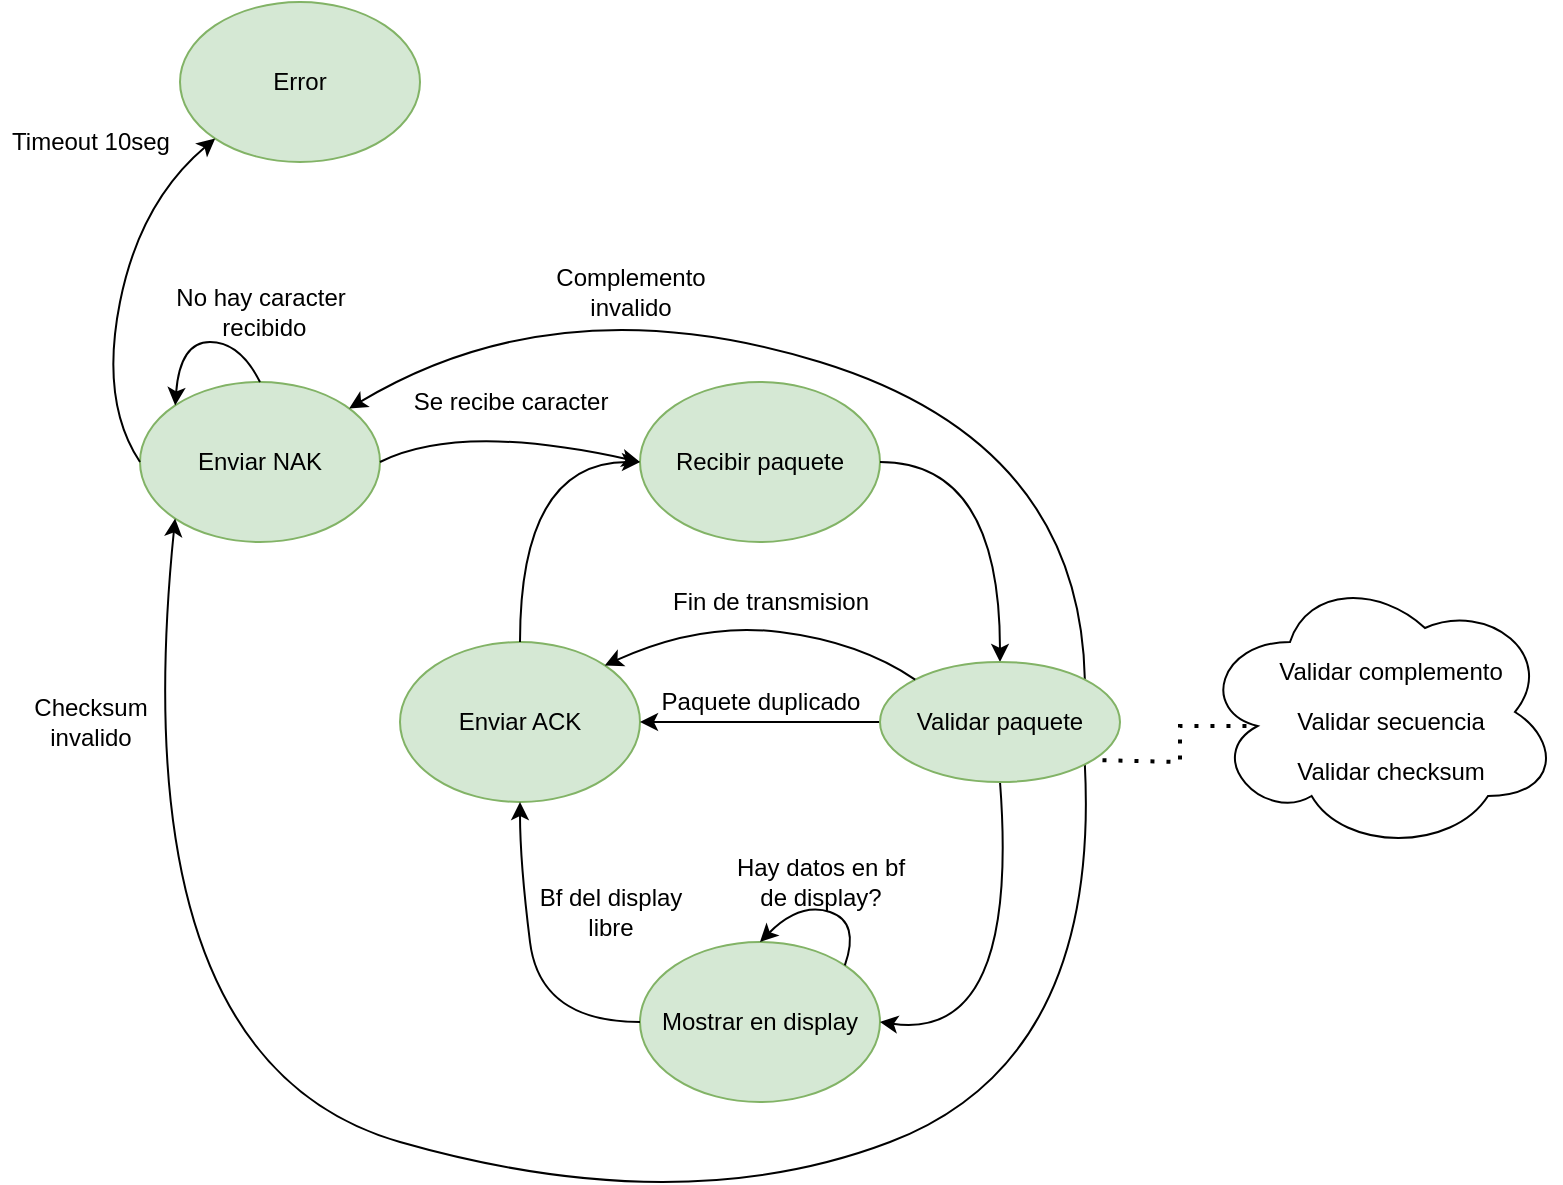 <mxfile version="17.4.0" type="device"><diagram id="kt980rQ5ZLngI7AyYeSu" name="Page-1"><mxGraphModel dx="1147" dy="623" grid="1" gridSize="10" guides="1" tooltips="1" connect="1" arrows="1" fold="1" page="1" pageScale="1" pageWidth="827" pageHeight="1169" math="0" shadow="0"><root><mxCell id="0"/><mxCell id="1" parent="0"/><mxCell id="W-lO_6CV7nXwzd6UJaq8-1" value="Enviar NAK" style="ellipse;whiteSpace=wrap;html=1;fillColor=#d5e8d4;strokeColor=#82b366;" vertex="1" parent="1"><mxGeometry x="80" y="390" width="120" height="80" as="geometry"/></mxCell><mxCell id="W-lO_6CV7nXwzd6UJaq8-3" value="Recibir paquete" style="ellipse;whiteSpace=wrap;html=1;fillColor=#d5e8d4;strokeColor=#82b366;" vertex="1" parent="1"><mxGeometry x="330" y="390" width="120" height="80" as="geometry"/></mxCell><mxCell id="W-lO_6CV7nXwzd6UJaq8-4" value="Error" style="ellipse;whiteSpace=wrap;html=1;fillColor=#d5e8d4;strokeColor=#82b366;" vertex="1" parent="1"><mxGeometry x="100" y="200" width="120" height="80" as="geometry"/></mxCell><mxCell id="W-lO_6CV7nXwzd6UJaq8-5" value="Mostrar en display" style="ellipse;whiteSpace=wrap;html=1;fillColor=#d5e8d4;strokeColor=#82b366;" vertex="1" parent="1"><mxGeometry x="330" y="670" width="120" height="80" as="geometry"/></mxCell><mxCell id="W-lO_6CV7nXwzd6UJaq8-6" value="" style="curved=1;endArrow=classic;html=1;rounded=0;exitX=1;exitY=0.5;exitDx=0;exitDy=0;entryX=0;entryY=0.5;entryDx=0;entryDy=0;" edge="1" parent="1" source="W-lO_6CV7nXwzd6UJaq8-1" target="W-lO_6CV7nXwzd6UJaq8-3"><mxGeometry width="50" height="50" relative="1" as="geometry"><mxPoint x="210" y="460" as="sourcePoint"/><mxPoint x="260" y="410" as="targetPoint"/><Array as="points"><mxPoint x="240" y="410"/></Array></mxGeometry></mxCell><mxCell id="W-lO_6CV7nXwzd6UJaq8-8" value="" style="curved=1;endArrow=classic;html=1;rounded=0;exitX=0.5;exitY=0;exitDx=0;exitDy=0;entryX=0;entryY=0;entryDx=0;entryDy=0;" edge="1" parent="1" source="W-lO_6CV7nXwzd6UJaq8-1" target="W-lO_6CV7nXwzd6UJaq8-1"><mxGeometry width="50" height="50" relative="1" as="geometry"><mxPoint x="210" y="400" as="sourcePoint"/><mxPoint x="110" y="380" as="targetPoint"/><Array as="points"><mxPoint x="130" y="370"/><mxPoint x="100" y="370"/></Array></mxGeometry></mxCell><mxCell id="W-lO_6CV7nXwzd6UJaq8-9" value="" style="curved=1;endArrow=classic;html=1;rounded=0;exitX=0;exitY=0.5;exitDx=0;exitDy=0;entryX=0;entryY=1;entryDx=0;entryDy=0;" edge="1" parent="1" source="W-lO_6CV7nXwzd6UJaq8-1" target="W-lO_6CV7nXwzd6UJaq8-4"><mxGeometry width="50" height="50" relative="1" as="geometry"><mxPoint x="290" y="630" as="sourcePoint"/><mxPoint x="340" y="580" as="targetPoint"/><Array as="points"><mxPoint x="60" y="400"/><mxPoint x="80" y="300"/></Array></mxGeometry></mxCell><mxCell id="W-lO_6CV7nXwzd6UJaq8-10" value="No hay caracter&lt;br&gt;&amp;nbsp;recibido" style="text;html=1;align=center;verticalAlign=middle;resizable=0;points=[];autosize=1;strokeColor=none;fillColor=none;" vertex="1" parent="1"><mxGeometry x="90" y="340" width="100" height="30" as="geometry"/></mxCell><mxCell id="W-lO_6CV7nXwzd6UJaq8-12" value="Timeout 10seg" style="text;html=1;align=center;verticalAlign=middle;resizable=0;points=[];autosize=1;strokeColor=none;fillColor=none;" vertex="1" parent="1"><mxGeometry x="10" y="260" width="90" height="20" as="geometry"/></mxCell><mxCell id="W-lO_6CV7nXwzd6UJaq8-14" value="Se recibe caracter" style="text;html=1;align=center;verticalAlign=middle;resizable=0;points=[];autosize=1;strokeColor=none;fillColor=none;" vertex="1" parent="1"><mxGeometry x="210" y="390" width="110" height="20" as="geometry"/></mxCell><mxCell id="W-lO_6CV7nXwzd6UJaq8-17" value="" style="curved=1;endArrow=classic;html=1;rounded=0;exitX=1;exitY=0.5;exitDx=0;exitDy=0;entryX=0.5;entryY=0;entryDx=0;entryDy=0;" edge="1" parent="1" source="W-lO_6CV7nXwzd6UJaq8-3" target="W-lO_6CV7nXwzd6UJaq8-45"><mxGeometry width="50" height="50" relative="1" as="geometry"><mxPoint x="510" y="410" as="sourcePoint"/><mxPoint x="540" y="430" as="targetPoint"/><Array as="points"><mxPoint x="510" y="430"/></Array></mxGeometry></mxCell><mxCell id="W-lO_6CV7nXwzd6UJaq8-23" value="" style="curved=1;endArrow=classic;html=1;rounded=0;exitX=0.5;exitY=1;exitDx=0;exitDy=0;entryX=1;entryY=0.5;entryDx=0;entryDy=0;" edge="1" parent="1" source="W-lO_6CV7nXwzd6UJaq8-45" target="W-lO_6CV7nXwzd6UJaq8-5"><mxGeometry width="50" height="50" relative="1" as="geometry"><mxPoint x="530" y="710" as="sourcePoint"/><mxPoint x="340" y="570" as="targetPoint"/><Array as="points"><mxPoint x="520" y="720"/></Array></mxGeometry></mxCell><mxCell id="W-lO_6CV7nXwzd6UJaq8-24" value="Enviar ACK" style="ellipse;whiteSpace=wrap;html=1;fillColor=#d5e8d4;strokeColor=#82b366;" vertex="1" parent="1"><mxGeometry x="210" y="520" width="120" height="80" as="geometry"/></mxCell><mxCell id="W-lO_6CV7nXwzd6UJaq8-25" value="" style="curved=1;endArrow=classic;html=1;rounded=0;exitX=0;exitY=0.5;exitDx=0;exitDy=0;entryX=0.5;entryY=1;entryDx=0;entryDy=0;" edge="1" parent="1" source="W-lO_6CV7nXwzd6UJaq8-5" target="W-lO_6CV7nXwzd6UJaq8-24"><mxGeometry width="50" height="50" relative="1" as="geometry"><mxPoint x="290" y="620" as="sourcePoint"/><mxPoint x="340" y="570" as="targetPoint"/><Array as="points"><mxPoint x="280" y="710"/><mxPoint x="270" y="630"/></Array></mxGeometry></mxCell><mxCell id="W-lO_6CV7nXwzd6UJaq8-26" value="" style="curved=1;endArrow=classic;html=1;rounded=0;exitX=0.5;exitY=0;exitDx=0;exitDy=0;entryX=0;entryY=0.5;entryDx=0;entryDy=0;" edge="1" parent="1" source="W-lO_6CV7nXwzd6UJaq8-24" target="W-lO_6CV7nXwzd6UJaq8-3"><mxGeometry width="50" height="50" relative="1" as="geometry"><mxPoint x="417.92" y="510.0" as="sourcePoint"/><mxPoint x="440" y="630.96" as="targetPoint"/><Array as="points"><mxPoint x="270" y="430"/></Array></mxGeometry></mxCell><mxCell id="W-lO_6CV7nXwzd6UJaq8-27" value="Bf del display&lt;br&gt;libre" style="text;html=1;align=center;verticalAlign=middle;resizable=0;points=[];autosize=1;strokeColor=none;fillColor=none;" vertex="1" parent="1"><mxGeometry x="270" y="640" width="90" height="30" as="geometry"/></mxCell><mxCell id="W-lO_6CV7nXwzd6UJaq8-31" value="" style="curved=1;endArrow=classic;html=1;rounded=0;exitX=1;exitY=0;exitDx=0;exitDy=0;" edge="1" parent="1" source="W-lO_6CV7nXwzd6UJaq8-45" target="W-lO_6CV7nXwzd6UJaq8-1"><mxGeometry width="50" height="50" relative="1" as="geometry"><mxPoint x="560" y="520" as="sourcePoint"/><mxPoint x="400" y="300" as="targetPoint"/><Array as="points"><mxPoint x="550" y="420"/><mxPoint x="290" y="340"/></Array></mxGeometry></mxCell><mxCell id="W-lO_6CV7nXwzd6UJaq8-33" value="Complemento &lt;br&gt;invalido" style="text;html=1;align=center;verticalAlign=middle;resizable=0;points=[];autosize=1;strokeColor=none;fillColor=none;" vertex="1" parent="1"><mxGeometry x="280" y="330" width="90" height="30" as="geometry"/></mxCell><mxCell id="W-lO_6CV7nXwzd6UJaq8-34" value="" style="curved=1;endArrow=classic;html=1;rounded=0;exitX=0;exitY=0.5;exitDx=0;exitDy=0;entryX=1;entryY=0.5;entryDx=0;entryDy=0;" edge="1" parent="1" source="W-lO_6CV7nXwzd6UJaq8-45" target="W-lO_6CV7nXwzd6UJaq8-24"><mxGeometry width="50" height="50" relative="1" as="geometry"><mxPoint x="722.629" y="573.889" as="sourcePoint"/><mxPoint x="590" y="320" as="targetPoint"/><Array as="points"><mxPoint x="390" y="560"/><mxPoint x="400" y="560"/></Array></mxGeometry></mxCell><mxCell id="W-lO_6CV7nXwzd6UJaq8-36" value="Paquete duplicado" style="text;html=1;align=center;verticalAlign=middle;resizable=0;points=[];autosize=1;strokeColor=none;fillColor=none;" vertex="1" parent="1"><mxGeometry x="330" y="540" width="120" height="20" as="geometry"/></mxCell><mxCell id="W-lO_6CV7nXwzd6UJaq8-38" value="Checksum &lt;br&gt;invalido" style="text;html=1;align=center;verticalAlign=middle;resizable=0;points=[];autosize=1;strokeColor=none;fillColor=none;" vertex="1" parent="1"><mxGeometry x="20" y="545" width="70" height="30" as="geometry"/></mxCell><mxCell id="W-lO_6CV7nXwzd6UJaq8-39" value="" style="curved=1;endArrow=classic;html=1;rounded=0;exitX=1;exitY=0;exitDx=0;exitDy=0;entryX=0.5;entryY=0;entryDx=0;entryDy=0;" edge="1" parent="1" source="W-lO_6CV7nXwzd6UJaq8-5" target="W-lO_6CV7nXwzd6UJaq8-5"><mxGeometry width="50" height="50" relative="1" as="geometry"><mxPoint x="300" y="510" as="sourcePoint"/><mxPoint x="350" y="460" as="targetPoint"/><Array as="points"><mxPoint x="440" y="660"/><mxPoint x="410" y="650"/></Array></mxGeometry></mxCell><mxCell id="W-lO_6CV7nXwzd6UJaq8-40" value="Hay datos en bf &lt;br&gt;de display?" style="text;html=1;align=center;verticalAlign=middle;resizable=0;points=[];autosize=1;strokeColor=none;fillColor=none;" vertex="1" parent="1"><mxGeometry x="370" y="625" width="100" height="30" as="geometry"/></mxCell><mxCell id="W-lO_6CV7nXwzd6UJaq8-41" value="" style="curved=1;endArrow=classic;html=1;rounded=0;exitX=1;exitY=1;exitDx=0;exitDy=0;entryX=0;entryY=1;entryDx=0;entryDy=0;" edge="1" parent="1" source="W-lO_6CV7nXwzd6UJaq8-45" target="W-lO_6CV7nXwzd6UJaq8-1"><mxGeometry width="50" height="50" relative="1" as="geometry"><mxPoint x="547.574" y="738.284" as="sourcePoint"/><mxPoint x="730" y="740" as="targetPoint"/><Array as="points"><mxPoint x="560" y="730"/><mxPoint x="350" y="810"/><mxPoint x="70" y="730"/></Array></mxGeometry></mxCell><mxCell id="W-lO_6CV7nXwzd6UJaq8-45" value="Validar paquete" style="ellipse;whiteSpace=wrap;html=1;fillColor=#d5e8d4;strokeColor=#82b366;" vertex="1" parent="1"><mxGeometry x="450" y="530" width="120" height="60" as="geometry"/></mxCell><mxCell id="W-lO_6CV7nXwzd6UJaq8-48" value="" style="group;rounded=0;glass=0;shadow=0;" vertex="1" connectable="0" parent="1"><mxGeometry x="610" y="485" width="180" height="140" as="geometry"/></mxCell><mxCell id="W-lO_6CV7nXwzd6UJaq8-46" value="" style="ellipse;shape=cloud;whiteSpace=wrap;html=1;" vertex="1" parent="W-lO_6CV7nXwzd6UJaq8-48"><mxGeometry width="180" height="140" as="geometry"/></mxCell><mxCell id="W-lO_6CV7nXwzd6UJaq8-43" value="&lt;span&gt;Validar secuencia&lt;/span&gt;" style="text;html=1;align=center;verticalAlign=middle;resizable=0;points=[];autosize=1;strokeColor=none;fillColor=none;" vertex="1" parent="W-lO_6CV7nXwzd6UJaq8-48"><mxGeometry x="40" y="65" width="110" height="20" as="geometry"/></mxCell><mxCell id="W-lO_6CV7nXwzd6UJaq8-44" value="&lt;span&gt;Validar checksum&lt;/span&gt;" style="text;html=1;align=center;verticalAlign=middle;resizable=0;points=[];autosize=1;strokeColor=none;fillColor=none;" vertex="1" parent="W-lO_6CV7nXwzd6UJaq8-48"><mxGeometry x="40" y="90" width="110" height="20" as="geometry"/></mxCell><mxCell id="W-lO_6CV7nXwzd6UJaq8-42" value="&lt;span&gt;Validar complemento&lt;/span&gt;" style="text;html=1;align=center;verticalAlign=middle;resizable=0;points=[];autosize=1;strokeColor=none;fillColor=none;" vertex="1" parent="W-lO_6CV7nXwzd6UJaq8-48"><mxGeometry x="30" y="40" width="130" height="20" as="geometry"/></mxCell><mxCell id="W-lO_6CV7nXwzd6UJaq8-49" value="" style="endArrow=none;dashed=1;html=1;dashPattern=1 3;strokeWidth=2;rounded=0;exitX=0.927;exitY=0.818;exitDx=0;exitDy=0;entryX=0.16;entryY=0.55;entryDx=0;entryDy=0;entryPerimeter=0;exitPerimeter=0;" edge="1" parent="1" source="W-lO_6CV7nXwzd6UJaq8-45" target="W-lO_6CV7nXwzd6UJaq8-46"><mxGeometry width="50" height="50" relative="1" as="geometry"><mxPoint x="600" y="665" as="sourcePoint"/><mxPoint x="650" y="615" as="targetPoint"/><Array as="points"><mxPoint x="600" y="580"/><mxPoint x="600" y="562"/></Array></mxGeometry></mxCell><mxCell id="W-lO_6CV7nXwzd6UJaq8-50" value="Fin de transmision" style="text;html=1;align=center;verticalAlign=middle;resizable=0;points=[];autosize=1;strokeColor=none;fillColor=none;" vertex="1" parent="1"><mxGeometry x="340" y="490" width="110" height="20" as="geometry"/></mxCell><mxCell id="W-lO_6CV7nXwzd6UJaq8-52" value="" style="curved=1;endArrow=classic;html=1;rounded=0;exitX=0;exitY=0;exitDx=0;exitDy=0;entryX=1;entryY=0;entryDx=0;entryDy=0;" edge="1" parent="1" source="W-lO_6CV7nXwzd6UJaq8-45" target="W-lO_6CV7nXwzd6UJaq8-24"><mxGeometry width="50" height="50" relative="1" as="geometry"><mxPoint x="300" y="520" as="sourcePoint"/><mxPoint x="350" y="470" as="targetPoint"/><Array as="points"><mxPoint x="440" y="520"/><mxPoint x="360" y="510"/></Array></mxGeometry></mxCell></root></mxGraphModel></diagram></mxfile>